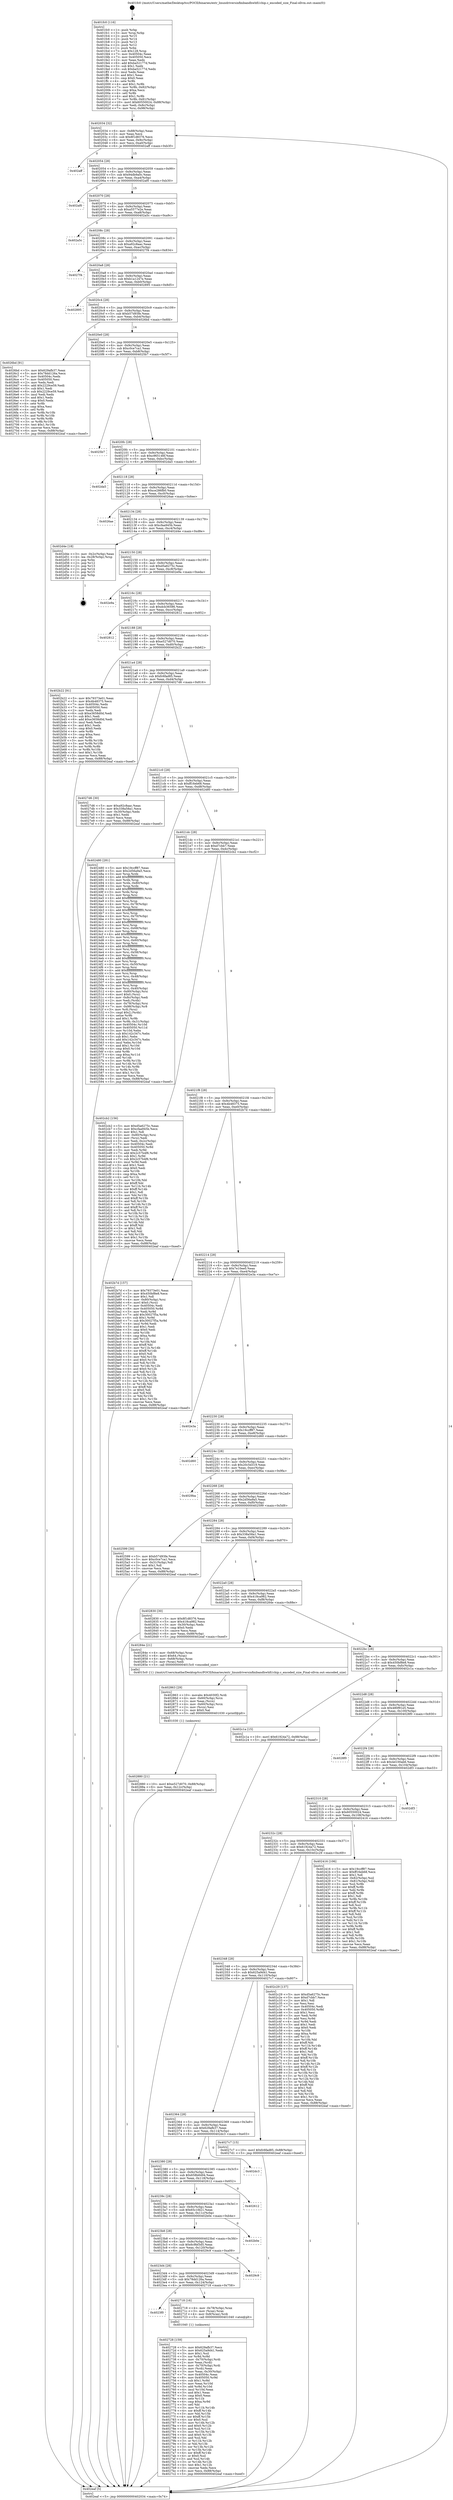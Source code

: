 digraph "0x401fc0" {
  label = "0x401fc0 (/mnt/c/Users/mathe/Desktop/tcc/POCII/binaries/extr_linuxdriversinfinibandhwhfi1chip.c_encoded_size_Final-ollvm.out::main(0))"
  labelloc = "t"
  node[shape=record]

  Entry [label="",width=0.3,height=0.3,shape=circle,fillcolor=black,style=filled]
  "0x402034" [label="{
     0x402034 [32]\l
     | [instrs]\l
     &nbsp;&nbsp;0x402034 \<+6\>: mov -0x88(%rbp),%eax\l
     &nbsp;&nbsp;0x40203a \<+2\>: mov %eax,%ecx\l
     &nbsp;&nbsp;0x40203c \<+6\>: sub $0x8f1d8376,%ecx\l
     &nbsp;&nbsp;0x402042 \<+6\>: mov %eax,-0x9c(%rbp)\l
     &nbsp;&nbsp;0x402048 \<+6\>: mov %ecx,-0xa0(%rbp)\l
     &nbsp;&nbsp;0x40204e \<+6\>: je 0000000000402aff \<main+0xb3f\>\l
  }"]
  "0x402aff" [label="{
     0x402aff\l
  }", style=dashed]
  "0x402054" [label="{
     0x402054 [28]\l
     | [instrs]\l
     &nbsp;&nbsp;0x402054 \<+5\>: jmp 0000000000402059 \<main+0x99\>\l
     &nbsp;&nbsp;0x402059 \<+6\>: mov -0x9c(%rbp),%eax\l
     &nbsp;&nbsp;0x40205f \<+5\>: sub $0x94db9a0c,%eax\l
     &nbsp;&nbsp;0x402064 \<+6\>: mov %eax,-0xa4(%rbp)\l
     &nbsp;&nbsp;0x40206a \<+6\>: je 0000000000402af0 \<main+0xb30\>\l
  }"]
  Exit [label="",width=0.3,height=0.3,shape=circle,fillcolor=black,style=filled,peripheries=2]
  "0x402af0" [label="{
     0x402af0\l
  }", style=dashed]
  "0x402070" [label="{
     0x402070 [28]\l
     | [instrs]\l
     &nbsp;&nbsp;0x402070 \<+5\>: jmp 0000000000402075 \<main+0xb5\>\l
     &nbsp;&nbsp;0x402075 \<+6\>: mov -0x9c(%rbp),%eax\l
     &nbsp;&nbsp;0x40207b \<+5\>: sub $0xa5577e2e,%eax\l
     &nbsp;&nbsp;0x402080 \<+6\>: mov %eax,-0xa8(%rbp)\l
     &nbsp;&nbsp;0x402086 \<+6\>: je 0000000000402a5c \<main+0xa9c\>\l
  }"]
  "0x402880" [label="{
     0x402880 [21]\l
     | [instrs]\l
     &nbsp;&nbsp;0x402880 \<+10\>: movl $0xe527d070,-0x88(%rbp)\l
     &nbsp;&nbsp;0x40288a \<+6\>: mov %eax,-0x12c(%rbp)\l
     &nbsp;&nbsp;0x402890 \<+5\>: jmp 0000000000402eaf \<main+0xeef\>\l
  }"]
  "0x402a5c" [label="{
     0x402a5c\l
  }", style=dashed]
  "0x40208c" [label="{
     0x40208c [28]\l
     | [instrs]\l
     &nbsp;&nbsp;0x40208c \<+5\>: jmp 0000000000402091 \<main+0xd1\>\l
     &nbsp;&nbsp;0x402091 \<+6\>: mov -0x9c(%rbp),%eax\l
     &nbsp;&nbsp;0x402097 \<+5\>: sub $0xa92c8aac,%eax\l
     &nbsp;&nbsp;0x40209c \<+6\>: mov %eax,-0xac(%rbp)\l
     &nbsp;&nbsp;0x4020a2 \<+6\>: je 00000000004027f4 \<main+0x834\>\l
  }"]
  "0x402863" [label="{
     0x402863 [29]\l
     | [instrs]\l
     &nbsp;&nbsp;0x402863 \<+10\>: movabs $0x4030f2,%rdi\l
     &nbsp;&nbsp;0x40286d \<+4\>: mov -0x60(%rbp),%rcx\l
     &nbsp;&nbsp;0x402871 \<+2\>: mov %eax,(%rcx)\l
     &nbsp;&nbsp;0x402873 \<+4\>: mov -0x60(%rbp),%rcx\l
     &nbsp;&nbsp;0x402877 \<+2\>: mov (%rcx),%esi\l
     &nbsp;&nbsp;0x402879 \<+2\>: mov $0x0,%al\l
     &nbsp;&nbsp;0x40287b \<+5\>: call 0000000000401030 \<printf@plt\>\l
     | [calls]\l
     &nbsp;&nbsp;0x401030 \{1\} (unknown)\l
  }"]
  "0x4027f4" [label="{
     0x4027f4\l
  }", style=dashed]
  "0x4020a8" [label="{
     0x4020a8 [28]\l
     | [instrs]\l
     &nbsp;&nbsp;0x4020a8 \<+5\>: jmp 00000000004020ad \<main+0xed\>\l
     &nbsp;&nbsp;0x4020ad \<+6\>: mov -0x9c(%rbp),%eax\l
     &nbsp;&nbsp;0x4020b3 \<+5\>: sub $0xb1a1247e,%eax\l
     &nbsp;&nbsp;0x4020b8 \<+6\>: mov %eax,-0xb0(%rbp)\l
     &nbsp;&nbsp;0x4020be \<+6\>: je 0000000000402895 \<main+0x8d5\>\l
  }"]
  "0x402728" [label="{
     0x402728 [159]\l
     | [instrs]\l
     &nbsp;&nbsp;0x402728 \<+5\>: mov $0x629afb37,%ecx\l
     &nbsp;&nbsp;0x40272d \<+5\>: mov $0x625a9d41,%edx\l
     &nbsp;&nbsp;0x402732 \<+3\>: mov $0x1,%sil\l
     &nbsp;&nbsp;0x402735 \<+3\>: xor %r8d,%r8d\l
     &nbsp;&nbsp;0x402738 \<+4\>: mov -0x70(%rbp),%rdi\l
     &nbsp;&nbsp;0x40273c \<+2\>: mov %eax,(%rdi)\l
     &nbsp;&nbsp;0x40273e \<+4\>: mov -0x70(%rbp),%rdi\l
     &nbsp;&nbsp;0x402742 \<+2\>: mov (%rdi),%eax\l
     &nbsp;&nbsp;0x402744 \<+3\>: mov %eax,-0x30(%rbp)\l
     &nbsp;&nbsp;0x402747 \<+7\>: mov 0x40504c,%eax\l
     &nbsp;&nbsp;0x40274e \<+8\>: mov 0x405050,%r9d\l
     &nbsp;&nbsp;0x402756 \<+4\>: sub $0x1,%r8d\l
     &nbsp;&nbsp;0x40275a \<+3\>: mov %eax,%r10d\l
     &nbsp;&nbsp;0x40275d \<+3\>: add %r8d,%r10d\l
     &nbsp;&nbsp;0x402760 \<+4\>: imul %r10d,%eax\l
     &nbsp;&nbsp;0x402764 \<+3\>: and $0x1,%eax\l
     &nbsp;&nbsp;0x402767 \<+3\>: cmp $0x0,%eax\l
     &nbsp;&nbsp;0x40276a \<+4\>: sete %r11b\l
     &nbsp;&nbsp;0x40276e \<+4\>: cmp $0xa,%r9d\l
     &nbsp;&nbsp;0x402772 \<+3\>: setl %bl\l
     &nbsp;&nbsp;0x402775 \<+3\>: mov %r11b,%r14b\l
     &nbsp;&nbsp;0x402778 \<+4\>: xor $0xff,%r14b\l
     &nbsp;&nbsp;0x40277c \<+3\>: mov %bl,%r15b\l
     &nbsp;&nbsp;0x40277f \<+4\>: xor $0xff,%r15b\l
     &nbsp;&nbsp;0x402783 \<+4\>: xor $0x0,%sil\l
     &nbsp;&nbsp;0x402787 \<+3\>: mov %r14b,%r12b\l
     &nbsp;&nbsp;0x40278a \<+4\>: and $0x0,%r12b\l
     &nbsp;&nbsp;0x40278e \<+3\>: and %sil,%r11b\l
     &nbsp;&nbsp;0x402791 \<+3\>: mov %r15b,%r13b\l
     &nbsp;&nbsp;0x402794 \<+4\>: and $0x0,%r13b\l
     &nbsp;&nbsp;0x402798 \<+3\>: and %sil,%bl\l
     &nbsp;&nbsp;0x40279b \<+3\>: or %r11b,%r12b\l
     &nbsp;&nbsp;0x40279e \<+3\>: or %bl,%r13b\l
     &nbsp;&nbsp;0x4027a1 \<+3\>: xor %r13b,%r12b\l
     &nbsp;&nbsp;0x4027a4 \<+3\>: or %r15b,%r14b\l
     &nbsp;&nbsp;0x4027a7 \<+4\>: xor $0xff,%r14b\l
     &nbsp;&nbsp;0x4027ab \<+4\>: or $0x0,%sil\l
     &nbsp;&nbsp;0x4027af \<+3\>: and %sil,%r14b\l
     &nbsp;&nbsp;0x4027b2 \<+3\>: or %r14b,%r12b\l
     &nbsp;&nbsp;0x4027b5 \<+4\>: test $0x1,%r12b\l
     &nbsp;&nbsp;0x4027b9 \<+3\>: cmovne %edx,%ecx\l
     &nbsp;&nbsp;0x4027bc \<+6\>: mov %ecx,-0x88(%rbp)\l
     &nbsp;&nbsp;0x4027c2 \<+5\>: jmp 0000000000402eaf \<main+0xeef\>\l
  }"]
  "0x402895" [label="{
     0x402895\l
  }", style=dashed]
  "0x4020c4" [label="{
     0x4020c4 [28]\l
     | [instrs]\l
     &nbsp;&nbsp;0x4020c4 \<+5\>: jmp 00000000004020c9 \<main+0x109\>\l
     &nbsp;&nbsp;0x4020c9 \<+6\>: mov -0x9c(%rbp),%eax\l
     &nbsp;&nbsp;0x4020cf \<+5\>: sub $0xb57d93fe,%eax\l
     &nbsp;&nbsp;0x4020d4 \<+6\>: mov %eax,-0xb4(%rbp)\l
     &nbsp;&nbsp;0x4020da \<+6\>: je 00000000004026bd \<main+0x6fd\>\l
  }"]
  "0x4023f0" [label="{
     0x4023f0\l
  }", style=dashed]
  "0x4026bd" [label="{
     0x4026bd [91]\l
     | [instrs]\l
     &nbsp;&nbsp;0x4026bd \<+5\>: mov $0x629afb37,%eax\l
     &nbsp;&nbsp;0x4026c2 \<+5\>: mov $0x78dd126a,%ecx\l
     &nbsp;&nbsp;0x4026c7 \<+7\>: mov 0x40504c,%edx\l
     &nbsp;&nbsp;0x4026ce \<+7\>: mov 0x405050,%esi\l
     &nbsp;&nbsp;0x4026d5 \<+2\>: mov %edx,%edi\l
     &nbsp;&nbsp;0x4026d7 \<+6\>: add $0x2229ce59,%edi\l
     &nbsp;&nbsp;0x4026dd \<+3\>: sub $0x1,%edi\l
     &nbsp;&nbsp;0x4026e0 \<+6\>: sub $0x2229ce59,%edi\l
     &nbsp;&nbsp;0x4026e6 \<+3\>: imul %edi,%edx\l
     &nbsp;&nbsp;0x4026e9 \<+3\>: and $0x1,%edx\l
     &nbsp;&nbsp;0x4026ec \<+3\>: cmp $0x0,%edx\l
     &nbsp;&nbsp;0x4026ef \<+4\>: sete %r8b\l
     &nbsp;&nbsp;0x4026f3 \<+3\>: cmp $0xa,%esi\l
     &nbsp;&nbsp;0x4026f6 \<+4\>: setl %r9b\l
     &nbsp;&nbsp;0x4026fa \<+3\>: mov %r8b,%r10b\l
     &nbsp;&nbsp;0x4026fd \<+3\>: and %r9b,%r10b\l
     &nbsp;&nbsp;0x402700 \<+3\>: xor %r9b,%r8b\l
     &nbsp;&nbsp;0x402703 \<+3\>: or %r8b,%r10b\l
     &nbsp;&nbsp;0x402706 \<+4\>: test $0x1,%r10b\l
     &nbsp;&nbsp;0x40270a \<+3\>: cmovne %ecx,%eax\l
     &nbsp;&nbsp;0x40270d \<+6\>: mov %eax,-0x88(%rbp)\l
     &nbsp;&nbsp;0x402713 \<+5\>: jmp 0000000000402eaf \<main+0xeef\>\l
  }"]
  "0x4020e0" [label="{
     0x4020e0 [28]\l
     | [instrs]\l
     &nbsp;&nbsp;0x4020e0 \<+5\>: jmp 00000000004020e5 \<main+0x125\>\l
     &nbsp;&nbsp;0x4020e5 \<+6\>: mov -0x9c(%rbp),%eax\l
     &nbsp;&nbsp;0x4020eb \<+5\>: sub $0xc0ce7ca1,%eax\l
     &nbsp;&nbsp;0x4020f0 \<+6\>: mov %eax,-0xb8(%rbp)\l
     &nbsp;&nbsp;0x4020f6 \<+6\>: je 00000000004025b7 \<main+0x5f7\>\l
  }"]
  "0x402718" [label="{
     0x402718 [16]\l
     | [instrs]\l
     &nbsp;&nbsp;0x402718 \<+4\>: mov -0x78(%rbp),%rax\l
     &nbsp;&nbsp;0x40271c \<+3\>: mov (%rax),%rax\l
     &nbsp;&nbsp;0x40271f \<+4\>: mov 0x8(%rax),%rdi\l
     &nbsp;&nbsp;0x402723 \<+5\>: call 0000000000401040 \<atoi@plt\>\l
     | [calls]\l
     &nbsp;&nbsp;0x401040 \{1\} (unknown)\l
  }"]
  "0x4025b7" [label="{
     0x4025b7\l
  }", style=dashed]
  "0x4020fc" [label="{
     0x4020fc [28]\l
     | [instrs]\l
     &nbsp;&nbsp;0x4020fc \<+5\>: jmp 0000000000402101 \<main+0x141\>\l
     &nbsp;&nbsp;0x402101 \<+6\>: mov -0x9c(%rbp),%eax\l
     &nbsp;&nbsp;0x402107 \<+5\>: sub $0xc965146f,%eax\l
     &nbsp;&nbsp;0x40210c \<+6\>: mov %eax,-0xbc(%rbp)\l
     &nbsp;&nbsp;0x402112 \<+6\>: je 0000000000402da5 \<main+0xde5\>\l
  }"]
  "0x4023d4" [label="{
     0x4023d4 [28]\l
     | [instrs]\l
     &nbsp;&nbsp;0x4023d4 \<+5\>: jmp 00000000004023d9 \<main+0x419\>\l
     &nbsp;&nbsp;0x4023d9 \<+6\>: mov -0x9c(%rbp),%eax\l
     &nbsp;&nbsp;0x4023df \<+5\>: sub $0x78dd126a,%eax\l
     &nbsp;&nbsp;0x4023e4 \<+6\>: mov %eax,-0x124(%rbp)\l
     &nbsp;&nbsp;0x4023ea \<+6\>: je 0000000000402718 \<main+0x758\>\l
  }"]
  "0x402da5" [label="{
     0x402da5\l
  }", style=dashed]
  "0x402118" [label="{
     0x402118 [28]\l
     | [instrs]\l
     &nbsp;&nbsp;0x402118 \<+5\>: jmp 000000000040211d \<main+0x15d\>\l
     &nbsp;&nbsp;0x40211d \<+6\>: mov -0x9c(%rbp),%eax\l
     &nbsp;&nbsp;0x402123 \<+5\>: sub $0xce286fb0,%eax\l
     &nbsp;&nbsp;0x402128 \<+6\>: mov %eax,-0xc0(%rbp)\l
     &nbsp;&nbsp;0x40212e \<+6\>: je 00000000004026ae \<main+0x6ee\>\l
  }"]
  "0x4029c9" [label="{
     0x4029c9\l
  }", style=dashed]
  "0x4026ae" [label="{
     0x4026ae\l
  }", style=dashed]
  "0x402134" [label="{
     0x402134 [28]\l
     | [instrs]\l
     &nbsp;&nbsp;0x402134 \<+5\>: jmp 0000000000402139 \<main+0x179\>\l
     &nbsp;&nbsp;0x402139 \<+6\>: mov -0x9c(%rbp),%eax\l
     &nbsp;&nbsp;0x40213f \<+5\>: sub $0xcfaa945b,%eax\l
     &nbsp;&nbsp;0x402144 \<+6\>: mov %eax,-0xc4(%rbp)\l
     &nbsp;&nbsp;0x40214a \<+6\>: je 0000000000402d4e \<main+0xd8e\>\l
  }"]
  "0x4023b8" [label="{
     0x4023b8 [28]\l
     | [instrs]\l
     &nbsp;&nbsp;0x4023b8 \<+5\>: jmp 00000000004023bd \<main+0x3fd\>\l
     &nbsp;&nbsp;0x4023bd \<+6\>: mov -0x9c(%rbp),%eax\l
     &nbsp;&nbsp;0x4023c3 \<+5\>: sub $0x6c9bf3d5,%eax\l
     &nbsp;&nbsp;0x4023c8 \<+6\>: mov %eax,-0x120(%rbp)\l
     &nbsp;&nbsp;0x4023ce \<+6\>: je 00000000004029c9 \<main+0xa09\>\l
  }"]
  "0x402d4e" [label="{
     0x402d4e [18]\l
     | [instrs]\l
     &nbsp;&nbsp;0x402d4e \<+3\>: mov -0x2c(%rbp),%eax\l
     &nbsp;&nbsp;0x402d51 \<+4\>: lea -0x28(%rbp),%rsp\l
     &nbsp;&nbsp;0x402d55 \<+1\>: pop %rbx\l
     &nbsp;&nbsp;0x402d56 \<+2\>: pop %r12\l
     &nbsp;&nbsp;0x402d58 \<+2\>: pop %r13\l
     &nbsp;&nbsp;0x402d5a \<+2\>: pop %r14\l
     &nbsp;&nbsp;0x402d5c \<+2\>: pop %r15\l
     &nbsp;&nbsp;0x402d5e \<+1\>: pop %rbp\l
     &nbsp;&nbsp;0x402d5f \<+1\>: ret\l
  }"]
  "0x402150" [label="{
     0x402150 [28]\l
     | [instrs]\l
     &nbsp;&nbsp;0x402150 \<+5\>: jmp 0000000000402155 \<main+0x195\>\l
     &nbsp;&nbsp;0x402155 \<+6\>: mov -0x9c(%rbp),%eax\l
     &nbsp;&nbsp;0x40215b \<+5\>: sub $0xd5a6275c,%eax\l
     &nbsp;&nbsp;0x402160 \<+6\>: mov %eax,-0xc8(%rbp)\l
     &nbsp;&nbsp;0x402166 \<+6\>: je 0000000000402e9a \<main+0xeda\>\l
  }"]
  "0x402b0e" [label="{
     0x402b0e\l
  }", style=dashed]
  "0x402e9a" [label="{
     0x402e9a\l
  }", style=dashed]
  "0x40216c" [label="{
     0x40216c [28]\l
     | [instrs]\l
     &nbsp;&nbsp;0x40216c \<+5\>: jmp 0000000000402171 \<main+0x1b1\>\l
     &nbsp;&nbsp;0x402171 \<+6\>: mov -0x9c(%rbp),%eax\l
     &nbsp;&nbsp;0x402177 \<+5\>: sub $0xdcb36586,%eax\l
     &nbsp;&nbsp;0x40217c \<+6\>: mov %eax,-0xcc(%rbp)\l
     &nbsp;&nbsp;0x402182 \<+6\>: je 0000000000402812 \<main+0x852\>\l
  }"]
  "0x40239c" [label="{
     0x40239c [28]\l
     | [instrs]\l
     &nbsp;&nbsp;0x40239c \<+5\>: jmp 00000000004023a1 \<main+0x3e1\>\l
     &nbsp;&nbsp;0x4023a1 \<+6\>: mov -0x9c(%rbp),%eax\l
     &nbsp;&nbsp;0x4023a7 \<+5\>: sub $0x65c1fd21,%eax\l
     &nbsp;&nbsp;0x4023ac \<+6\>: mov %eax,-0x11c(%rbp)\l
     &nbsp;&nbsp;0x4023b2 \<+6\>: je 0000000000402b0e \<main+0xb4e\>\l
  }"]
  "0x402812" [label="{
     0x402812\l
  }", style=dashed]
  "0x402188" [label="{
     0x402188 [28]\l
     | [instrs]\l
     &nbsp;&nbsp;0x402188 \<+5\>: jmp 000000000040218d \<main+0x1cd\>\l
     &nbsp;&nbsp;0x40218d \<+6\>: mov -0x9c(%rbp),%eax\l
     &nbsp;&nbsp;0x402193 \<+5\>: sub $0xe527d070,%eax\l
     &nbsp;&nbsp;0x402198 \<+6\>: mov %eax,-0xd0(%rbp)\l
     &nbsp;&nbsp;0x40219e \<+6\>: je 0000000000402b22 \<main+0xb62\>\l
  }"]
  "0x402612" [label="{
     0x402612\l
  }", style=dashed]
  "0x402b22" [label="{
     0x402b22 [91]\l
     | [instrs]\l
     &nbsp;&nbsp;0x402b22 \<+5\>: mov $0x79373e01,%eax\l
     &nbsp;&nbsp;0x402b27 \<+5\>: mov $0x4b48375,%ecx\l
     &nbsp;&nbsp;0x402b2c \<+7\>: mov 0x40504c,%edx\l
     &nbsp;&nbsp;0x402b33 \<+7\>: mov 0x405050,%esi\l
     &nbsp;&nbsp;0x402b3a \<+2\>: mov %edx,%edi\l
     &nbsp;&nbsp;0x402b3c \<+6\>: sub $0xe3658d0d,%edi\l
     &nbsp;&nbsp;0x402b42 \<+3\>: sub $0x1,%edi\l
     &nbsp;&nbsp;0x402b45 \<+6\>: add $0xe3658d0d,%edi\l
     &nbsp;&nbsp;0x402b4b \<+3\>: imul %edi,%edx\l
     &nbsp;&nbsp;0x402b4e \<+3\>: and $0x1,%edx\l
     &nbsp;&nbsp;0x402b51 \<+3\>: cmp $0x0,%edx\l
     &nbsp;&nbsp;0x402b54 \<+4\>: sete %r8b\l
     &nbsp;&nbsp;0x402b58 \<+3\>: cmp $0xa,%esi\l
     &nbsp;&nbsp;0x402b5b \<+4\>: setl %r9b\l
     &nbsp;&nbsp;0x402b5f \<+3\>: mov %r8b,%r10b\l
     &nbsp;&nbsp;0x402b62 \<+3\>: and %r9b,%r10b\l
     &nbsp;&nbsp;0x402b65 \<+3\>: xor %r9b,%r8b\l
     &nbsp;&nbsp;0x402b68 \<+3\>: or %r8b,%r10b\l
     &nbsp;&nbsp;0x402b6b \<+4\>: test $0x1,%r10b\l
     &nbsp;&nbsp;0x402b6f \<+3\>: cmovne %ecx,%eax\l
     &nbsp;&nbsp;0x402b72 \<+6\>: mov %eax,-0x88(%rbp)\l
     &nbsp;&nbsp;0x402b78 \<+5\>: jmp 0000000000402eaf \<main+0xeef\>\l
  }"]
  "0x4021a4" [label="{
     0x4021a4 [28]\l
     | [instrs]\l
     &nbsp;&nbsp;0x4021a4 \<+5\>: jmp 00000000004021a9 \<main+0x1e9\>\l
     &nbsp;&nbsp;0x4021a9 \<+6\>: mov -0x9c(%rbp),%eax\l
     &nbsp;&nbsp;0x4021af \<+5\>: sub $0xfc6fad85,%eax\l
     &nbsp;&nbsp;0x4021b4 \<+6\>: mov %eax,-0xd4(%rbp)\l
     &nbsp;&nbsp;0x4021ba \<+6\>: je 00000000004027d6 \<main+0x816\>\l
  }"]
  "0x402380" [label="{
     0x402380 [28]\l
     | [instrs]\l
     &nbsp;&nbsp;0x402380 \<+5\>: jmp 0000000000402385 \<main+0x3c5\>\l
     &nbsp;&nbsp;0x402385 \<+6\>: mov -0x9c(%rbp),%eax\l
     &nbsp;&nbsp;0x40238b \<+5\>: sub $0x658b8494,%eax\l
     &nbsp;&nbsp;0x402390 \<+6\>: mov %eax,-0x118(%rbp)\l
     &nbsp;&nbsp;0x402396 \<+6\>: je 0000000000402612 \<main+0x652\>\l
  }"]
  "0x4027d6" [label="{
     0x4027d6 [30]\l
     | [instrs]\l
     &nbsp;&nbsp;0x4027d6 \<+5\>: mov $0xa92c8aac,%eax\l
     &nbsp;&nbsp;0x4027db \<+5\>: mov $0x338a58a1,%ecx\l
     &nbsp;&nbsp;0x4027e0 \<+3\>: mov -0x30(%rbp),%edx\l
     &nbsp;&nbsp;0x4027e3 \<+3\>: cmp $0x1,%edx\l
     &nbsp;&nbsp;0x4027e6 \<+3\>: cmovl %ecx,%eax\l
     &nbsp;&nbsp;0x4027e9 \<+6\>: mov %eax,-0x88(%rbp)\l
     &nbsp;&nbsp;0x4027ef \<+5\>: jmp 0000000000402eaf \<main+0xeef\>\l
  }"]
  "0x4021c0" [label="{
     0x4021c0 [28]\l
     | [instrs]\l
     &nbsp;&nbsp;0x4021c0 \<+5\>: jmp 00000000004021c5 \<main+0x205\>\l
     &nbsp;&nbsp;0x4021c5 \<+6\>: mov -0x9c(%rbp),%eax\l
     &nbsp;&nbsp;0x4021cb \<+5\>: sub $0xff16eb68,%eax\l
     &nbsp;&nbsp;0x4021d0 \<+6\>: mov %eax,-0xd8(%rbp)\l
     &nbsp;&nbsp;0x4021d6 \<+6\>: je 0000000000402480 \<main+0x4c0\>\l
  }"]
  "0x402dc3" [label="{
     0x402dc3\l
  }", style=dashed]
  "0x402480" [label="{
     0x402480 [281]\l
     | [instrs]\l
     &nbsp;&nbsp;0x402480 \<+5\>: mov $0x19ccff87,%eax\l
     &nbsp;&nbsp;0x402485 \<+5\>: mov $0x2d56a9a5,%ecx\l
     &nbsp;&nbsp;0x40248a \<+3\>: mov %rsp,%rdx\l
     &nbsp;&nbsp;0x40248d \<+4\>: add $0xfffffffffffffff0,%rdx\l
     &nbsp;&nbsp;0x402491 \<+3\>: mov %rdx,%rsp\l
     &nbsp;&nbsp;0x402494 \<+4\>: mov %rdx,-0x80(%rbp)\l
     &nbsp;&nbsp;0x402498 \<+3\>: mov %rsp,%rdx\l
     &nbsp;&nbsp;0x40249b \<+4\>: add $0xfffffffffffffff0,%rdx\l
     &nbsp;&nbsp;0x40249f \<+3\>: mov %rdx,%rsp\l
     &nbsp;&nbsp;0x4024a2 \<+3\>: mov %rsp,%rsi\l
     &nbsp;&nbsp;0x4024a5 \<+4\>: add $0xfffffffffffffff0,%rsi\l
     &nbsp;&nbsp;0x4024a9 \<+3\>: mov %rsi,%rsp\l
     &nbsp;&nbsp;0x4024ac \<+4\>: mov %rsi,-0x78(%rbp)\l
     &nbsp;&nbsp;0x4024b0 \<+3\>: mov %rsp,%rsi\l
     &nbsp;&nbsp;0x4024b3 \<+4\>: add $0xfffffffffffffff0,%rsi\l
     &nbsp;&nbsp;0x4024b7 \<+3\>: mov %rsi,%rsp\l
     &nbsp;&nbsp;0x4024ba \<+4\>: mov %rsi,-0x70(%rbp)\l
     &nbsp;&nbsp;0x4024be \<+3\>: mov %rsp,%rsi\l
     &nbsp;&nbsp;0x4024c1 \<+4\>: add $0xfffffffffffffff0,%rsi\l
     &nbsp;&nbsp;0x4024c5 \<+3\>: mov %rsi,%rsp\l
     &nbsp;&nbsp;0x4024c8 \<+4\>: mov %rsi,-0x68(%rbp)\l
     &nbsp;&nbsp;0x4024cc \<+3\>: mov %rsp,%rsi\l
     &nbsp;&nbsp;0x4024cf \<+4\>: add $0xfffffffffffffff0,%rsi\l
     &nbsp;&nbsp;0x4024d3 \<+3\>: mov %rsi,%rsp\l
     &nbsp;&nbsp;0x4024d6 \<+4\>: mov %rsi,-0x60(%rbp)\l
     &nbsp;&nbsp;0x4024da \<+3\>: mov %rsp,%rsi\l
     &nbsp;&nbsp;0x4024dd \<+4\>: add $0xfffffffffffffff0,%rsi\l
     &nbsp;&nbsp;0x4024e1 \<+3\>: mov %rsi,%rsp\l
     &nbsp;&nbsp;0x4024e4 \<+4\>: mov %rsi,-0x58(%rbp)\l
     &nbsp;&nbsp;0x4024e8 \<+3\>: mov %rsp,%rsi\l
     &nbsp;&nbsp;0x4024eb \<+4\>: add $0xfffffffffffffff0,%rsi\l
     &nbsp;&nbsp;0x4024ef \<+3\>: mov %rsi,%rsp\l
     &nbsp;&nbsp;0x4024f2 \<+4\>: mov %rsi,-0x50(%rbp)\l
     &nbsp;&nbsp;0x4024f6 \<+3\>: mov %rsp,%rsi\l
     &nbsp;&nbsp;0x4024f9 \<+4\>: add $0xfffffffffffffff0,%rsi\l
     &nbsp;&nbsp;0x4024fd \<+3\>: mov %rsi,%rsp\l
     &nbsp;&nbsp;0x402500 \<+4\>: mov %rsi,-0x48(%rbp)\l
     &nbsp;&nbsp;0x402504 \<+3\>: mov %rsp,%rsi\l
     &nbsp;&nbsp;0x402507 \<+4\>: add $0xfffffffffffffff0,%rsi\l
     &nbsp;&nbsp;0x40250b \<+3\>: mov %rsi,%rsp\l
     &nbsp;&nbsp;0x40250e \<+4\>: mov %rsi,-0x40(%rbp)\l
     &nbsp;&nbsp;0x402512 \<+4\>: mov -0x80(%rbp),%rsi\l
     &nbsp;&nbsp;0x402516 \<+6\>: movl $0x0,(%rsi)\l
     &nbsp;&nbsp;0x40251c \<+6\>: mov -0x8c(%rbp),%edi\l
     &nbsp;&nbsp;0x402522 \<+2\>: mov %edi,(%rdx)\l
     &nbsp;&nbsp;0x402524 \<+4\>: mov -0x78(%rbp),%rsi\l
     &nbsp;&nbsp;0x402528 \<+7\>: mov -0x98(%rbp),%r8\l
     &nbsp;&nbsp;0x40252f \<+3\>: mov %r8,(%rsi)\l
     &nbsp;&nbsp;0x402532 \<+3\>: cmpl $0x2,(%rdx)\l
     &nbsp;&nbsp;0x402535 \<+4\>: setne %r9b\l
     &nbsp;&nbsp;0x402539 \<+4\>: and $0x1,%r9b\l
     &nbsp;&nbsp;0x40253d \<+4\>: mov %r9b,-0x31(%rbp)\l
     &nbsp;&nbsp;0x402541 \<+8\>: mov 0x40504c,%r10d\l
     &nbsp;&nbsp;0x402549 \<+8\>: mov 0x405050,%r11d\l
     &nbsp;&nbsp;0x402551 \<+3\>: mov %r10d,%ebx\l
     &nbsp;&nbsp;0x402554 \<+6\>: sub $0x142c347c,%ebx\l
     &nbsp;&nbsp;0x40255a \<+3\>: sub $0x1,%ebx\l
     &nbsp;&nbsp;0x40255d \<+6\>: add $0x142c347c,%ebx\l
     &nbsp;&nbsp;0x402563 \<+4\>: imul %ebx,%r10d\l
     &nbsp;&nbsp;0x402567 \<+4\>: and $0x1,%r10d\l
     &nbsp;&nbsp;0x40256b \<+4\>: cmp $0x0,%r10d\l
     &nbsp;&nbsp;0x40256f \<+4\>: sete %r9b\l
     &nbsp;&nbsp;0x402573 \<+4\>: cmp $0xa,%r11d\l
     &nbsp;&nbsp;0x402577 \<+4\>: setl %r14b\l
     &nbsp;&nbsp;0x40257b \<+3\>: mov %r9b,%r15b\l
     &nbsp;&nbsp;0x40257e \<+3\>: and %r14b,%r15b\l
     &nbsp;&nbsp;0x402581 \<+3\>: xor %r14b,%r9b\l
     &nbsp;&nbsp;0x402584 \<+3\>: or %r9b,%r15b\l
     &nbsp;&nbsp;0x402587 \<+4\>: test $0x1,%r15b\l
     &nbsp;&nbsp;0x40258b \<+3\>: cmovne %ecx,%eax\l
     &nbsp;&nbsp;0x40258e \<+6\>: mov %eax,-0x88(%rbp)\l
     &nbsp;&nbsp;0x402594 \<+5\>: jmp 0000000000402eaf \<main+0xeef\>\l
  }"]
  "0x4021dc" [label="{
     0x4021dc [28]\l
     | [instrs]\l
     &nbsp;&nbsp;0x4021dc \<+5\>: jmp 00000000004021e1 \<main+0x221\>\l
     &nbsp;&nbsp;0x4021e1 \<+6\>: mov -0x9c(%rbp),%eax\l
     &nbsp;&nbsp;0x4021e7 \<+5\>: sub $0xd7cbb7,%eax\l
     &nbsp;&nbsp;0x4021ec \<+6\>: mov %eax,-0xdc(%rbp)\l
     &nbsp;&nbsp;0x4021f2 \<+6\>: je 0000000000402cb2 \<main+0xcf2\>\l
  }"]
  "0x402364" [label="{
     0x402364 [28]\l
     | [instrs]\l
     &nbsp;&nbsp;0x402364 \<+5\>: jmp 0000000000402369 \<main+0x3a9\>\l
     &nbsp;&nbsp;0x402369 \<+6\>: mov -0x9c(%rbp),%eax\l
     &nbsp;&nbsp;0x40236f \<+5\>: sub $0x629afb37,%eax\l
     &nbsp;&nbsp;0x402374 \<+6\>: mov %eax,-0x114(%rbp)\l
     &nbsp;&nbsp;0x40237a \<+6\>: je 0000000000402dc3 \<main+0xe03\>\l
  }"]
  "0x402cb2" [label="{
     0x402cb2 [156]\l
     | [instrs]\l
     &nbsp;&nbsp;0x402cb2 \<+5\>: mov $0xd5a6275c,%eax\l
     &nbsp;&nbsp;0x402cb7 \<+5\>: mov $0xcfaa945b,%ecx\l
     &nbsp;&nbsp;0x402cbc \<+2\>: mov $0x1,%dl\l
     &nbsp;&nbsp;0x402cbe \<+4\>: mov -0x80(%rbp),%rsi\l
     &nbsp;&nbsp;0x402cc2 \<+2\>: mov (%rsi),%edi\l
     &nbsp;&nbsp;0x402cc4 \<+3\>: mov %edi,-0x2c(%rbp)\l
     &nbsp;&nbsp;0x402cc7 \<+7\>: mov 0x40504c,%edi\l
     &nbsp;&nbsp;0x402cce \<+8\>: mov 0x405050,%r8d\l
     &nbsp;&nbsp;0x402cd6 \<+3\>: mov %edi,%r9d\l
     &nbsp;&nbsp;0x402cd9 \<+7\>: add $0x2c57b4f6,%r9d\l
     &nbsp;&nbsp;0x402ce0 \<+4\>: sub $0x1,%r9d\l
     &nbsp;&nbsp;0x402ce4 \<+7\>: sub $0x2c57b4f6,%r9d\l
     &nbsp;&nbsp;0x402ceb \<+4\>: imul %r9d,%edi\l
     &nbsp;&nbsp;0x402cef \<+3\>: and $0x1,%edi\l
     &nbsp;&nbsp;0x402cf2 \<+3\>: cmp $0x0,%edi\l
     &nbsp;&nbsp;0x402cf5 \<+4\>: sete %r10b\l
     &nbsp;&nbsp;0x402cf9 \<+4\>: cmp $0xa,%r8d\l
     &nbsp;&nbsp;0x402cfd \<+4\>: setl %r11b\l
     &nbsp;&nbsp;0x402d01 \<+3\>: mov %r10b,%bl\l
     &nbsp;&nbsp;0x402d04 \<+3\>: xor $0xff,%bl\l
     &nbsp;&nbsp;0x402d07 \<+3\>: mov %r11b,%r14b\l
     &nbsp;&nbsp;0x402d0a \<+4\>: xor $0xff,%r14b\l
     &nbsp;&nbsp;0x402d0e \<+3\>: xor $0x1,%dl\l
     &nbsp;&nbsp;0x402d11 \<+3\>: mov %bl,%r15b\l
     &nbsp;&nbsp;0x402d14 \<+4\>: and $0xff,%r15b\l
     &nbsp;&nbsp;0x402d18 \<+3\>: and %dl,%r10b\l
     &nbsp;&nbsp;0x402d1b \<+3\>: mov %r14b,%r12b\l
     &nbsp;&nbsp;0x402d1e \<+4\>: and $0xff,%r12b\l
     &nbsp;&nbsp;0x402d22 \<+3\>: and %dl,%r11b\l
     &nbsp;&nbsp;0x402d25 \<+3\>: or %r10b,%r15b\l
     &nbsp;&nbsp;0x402d28 \<+3\>: or %r11b,%r12b\l
     &nbsp;&nbsp;0x402d2b \<+3\>: xor %r12b,%r15b\l
     &nbsp;&nbsp;0x402d2e \<+3\>: or %r14b,%bl\l
     &nbsp;&nbsp;0x402d31 \<+3\>: xor $0xff,%bl\l
     &nbsp;&nbsp;0x402d34 \<+3\>: or $0x1,%dl\l
     &nbsp;&nbsp;0x402d37 \<+2\>: and %dl,%bl\l
     &nbsp;&nbsp;0x402d39 \<+3\>: or %bl,%r15b\l
     &nbsp;&nbsp;0x402d3c \<+4\>: test $0x1,%r15b\l
     &nbsp;&nbsp;0x402d40 \<+3\>: cmovne %ecx,%eax\l
     &nbsp;&nbsp;0x402d43 \<+6\>: mov %eax,-0x88(%rbp)\l
     &nbsp;&nbsp;0x402d49 \<+5\>: jmp 0000000000402eaf \<main+0xeef\>\l
  }"]
  "0x4021f8" [label="{
     0x4021f8 [28]\l
     | [instrs]\l
     &nbsp;&nbsp;0x4021f8 \<+5\>: jmp 00000000004021fd \<main+0x23d\>\l
     &nbsp;&nbsp;0x4021fd \<+6\>: mov -0x9c(%rbp),%eax\l
     &nbsp;&nbsp;0x402203 \<+5\>: sub $0x4b48375,%eax\l
     &nbsp;&nbsp;0x402208 \<+6\>: mov %eax,-0xe0(%rbp)\l
     &nbsp;&nbsp;0x40220e \<+6\>: je 0000000000402b7d \<main+0xbbd\>\l
  }"]
  "0x4027c7" [label="{
     0x4027c7 [15]\l
     | [instrs]\l
     &nbsp;&nbsp;0x4027c7 \<+10\>: movl $0xfc6fad85,-0x88(%rbp)\l
     &nbsp;&nbsp;0x4027d1 \<+5\>: jmp 0000000000402eaf \<main+0xeef\>\l
  }"]
  "0x402b7d" [label="{
     0x402b7d [157]\l
     | [instrs]\l
     &nbsp;&nbsp;0x402b7d \<+5\>: mov $0x79373e01,%eax\l
     &nbsp;&nbsp;0x402b82 \<+5\>: mov $0x450bf8e8,%ecx\l
     &nbsp;&nbsp;0x402b87 \<+2\>: mov $0x1,%dl\l
     &nbsp;&nbsp;0x402b89 \<+4\>: mov -0x80(%rbp),%rsi\l
     &nbsp;&nbsp;0x402b8d \<+6\>: movl $0x0,(%rsi)\l
     &nbsp;&nbsp;0x402b93 \<+7\>: mov 0x40504c,%edi\l
     &nbsp;&nbsp;0x402b9a \<+8\>: mov 0x405050,%r8d\l
     &nbsp;&nbsp;0x402ba2 \<+3\>: mov %edi,%r9d\l
     &nbsp;&nbsp;0x402ba5 \<+7\>: add $0x30027f5a,%r9d\l
     &nbsp;&nbsp;0x402bac \<+4\>: sub $0x1,%r9d\l
     &nbsp;&nbsp;0x402bb0 \<+7\>: sub $0x30027f5a,%r9d\l
     &nbsp;&nbsp;0x402bb7 \<+4\>: imul %r9d,%edi\l
     &nbsp;&nbsp;0x402bbb \<+3\>: and $0x1,%edi\l
     &nbsp;&nbsp;0x402bbe \<+3\>: cmp $0x0,%edi\l
     &nbsp;&nbsp;0x402bc1 \<+4\>: sete %r10b\l
     &nbsp;&nbsp;0x402bc5 \<+4\>: cmp $0xa,%r8d\l
     &nbsp;&nbsp;0x402bc9 \<+4\>: setl %r11b\l
     &nbsp;&nbsp;0x402bcd \<+3\>: mov %r10b,%bl\l
     &nbsp;&nbsp;0x402bd0 \<+3\>: xor $0xff,%bl\l
     &nbsp;&nbsp;0x402bd3 \<+3\>: mov %r11b,%r14b\l
     &nbsp;&nbsp;0x402bd6 \<+4\>: xor $0xff,%r14b\l
     &nbsp;&nbsp;0x402bda \<+3\>: xor $0x0,%dl\l
     &nbsp;&nbsp;0x402bdd \<+3\>: mov %bl,%r15b\l
     &nbsp;&nbsp;0x402be0 \<+4\>: and $0x0,%r15b\l
     &nbsp;&nbsp;0x402be4 \<+3\>: and %dl,%r10b\l
     &nbsp;&nbsp;0x402be7 \<+3\>: mov %r14b,%r12b\l
     &nbsp;&nbsp;0x402bea \<+4\>: and $0x0,%r12b\l
     &nbsp;&nbsp;0x402bee \<+3\>: and %dl,%r11b\l
     &nbsp;&nbsp;0x402bf1 \<+3\>: or %r10b,%r15b\l
     &nbsp;&nbsp;0x402bf4 \<+3\>: or %r11b,%r12b\l
     &nbsp;&nbsp;0x402bf7 \<+3\>: xor %r12b,%r15b\l
     &nbsp;&nbsp;0x402bfa \<+3\>: or %r14b,%bl\l
     &nbsp;&nbsp;0x402bfd \<+3\>: xor $0xff,%bl\l
     &nbsp;&nbsp;0x402c00 \<+3\>: or $0x0,%dl\l
     &nbsp;&nbsp;0x402c03 \<+2\>: and %dl,%bl\l
     &nbsp;&nbsp;0x402c05 \<+3\>: or %bl,%r15b\l
     &nbsp;&nbsp;0x402c08 \<+4\>: test $0x1,%r15b\l
     &nbsp;&nbsp;0x402c0c \<+3\>: cmovne %ecx,%eax\l
     &nbsp;&nbsp;0x402c0f \<+6\>: mov %eax,-0x88(%rbp)\l
     &nbsp;&nbsp;0x402c15 \<+5\>: jmp 0000000000402eaf \<main+0xeef\>\l
  }"]
  "0x402214" [label="{
     0x402214 [28]\l
     | [instrs]\l
     &nbsp;&nbsp;0x402214 \<+5\>: jmp 0000000000402219 \<main+0x259\>\l
     &nbsp;&nbsp;0x402219 \<+6\>: mov -0x9c(%rbp),%eax\l
     &nbsp;&nbsp;0x40221f \<+5\>: sub $0x7e10ee0,%eax\l
     &nbsp;&nbsp;0x402224 \<+6\>: mov %eax,-0xe4(%rbp)\l
     &nbsp;&nbsp;0x40222a \<+6\>: je 0000000000402e3a \<main+0xe7a\>\l
  }"]
  "0x402348" [label="{
     0x402348 [28]\l
     | [instrs]\l
     &nbsp;&nbsp;0x402348 \<+5\>: jmp 000000000040234d \<main+0x38d\>\l
     &nbsp;&nbsp;0x40234d \<+6\>: mov -0x9c(%rbp),%eax\l
     &nbsp;&nbsp;0x402353 \<+5\>: sub $0x625a9d41,%eax\l
     &nbsp;&nbsp;0x402358 \<+6\>: mov %eax,-0x110(%rbp)\l
     &nbsp;&nbsp;0x40235e \<+6\>: je 00000000004027c7 \<main+0x807\>\l
  }"]
  "0x402e3a" [label="{
     0x402e3a\l
  }", style=dashed]
  "0x402230" [label="{
     0x402230 [28]\l
     | [instrs]\l
     &nbsp;&nbsp;0x402230 \<+5\>: jmp 0000000000402235 \<main+0x275\>\l
     &nbsp;&nbsp;0x402235 \<+6\>: mov -0x9c(%rbp),%eax\l
     &nbsp;&nbsp;0x40223b \<+5\>: sub $0x19ccff87,%eax\l
     &nbsp;&nbsp;0x402240 \<+6\>: mov %eax,-0xe8(%rbp)\l
     &nbsp;&nbsp;0x402246 \<+6\>: je 0000000000402d60 \<main+0xda0\>\l
  }"]
  "0x402c29" [label="{
     0x402c29 [137]\l
     | [instrs]\l
     &nbsp;&nbsp;0x402c29 \<+5\>: mov $0xd5a6275c,%eax\l
     &nbsp;&nbsp;0x402c2e \<+5\>: mov $0xd7cbb7,%ecx\l
     &nbsp;&nbsp;0x402c33 \<+2\>: mov $0x1,%dl\l
     &nbsp;&nbsp;0x402c35 \<+2\>: xor %esi,%esi\l
     &nbsp;&nbsp;0x402c37 \<+7\>: mov 0x40504c,%edi\l
     &nbsp;&nbsp;0x402c3e \<+8\>: mov 0x405050,%r8d\l
     &nbsp;&nbsp;0x402c46 \<+3\>: sub $0x1,%esi\l
     &nbsp;&nbsp;0x402c49 \<+3\>: mov %edi,%r9d\l
     &nbsp;&nbsp;0x402c4c \<+3\>: add %esi,%r9d\l
     &nbsp;&nbsp;0x402c4f \<+4\>: imul %r9d,%edi\l
     &nbsp;&nbsp;0x402c53 \<+3\>: and $0x1,%edi\l
     &nbsp;&nbsp;0x402c56 \<+3\>: cmp $0x0,%edi\l
     &nbsp;&nbsp;0x402c59 \<+4\>: sete %r10b\l
     &nbsp;&nbsp;0x402c5d \<+4\>: cmp $0xa,%r8d\l
     &nbsp;&nbsp;0x402c61 \<+4\>: setl %r11b\l
     &nbsp;&nbsp;0x402c65 \<+3\>: mov %r10b,%bl\l
     &nbsp;&nbsp;0x402c68 \<+3\>: xor $0xff,%bl\l
     &nbsp;&nbsp;0x402c6b \<+3\>: mov %r11b,%r14b\l
     &nbsp;&nbsp;0x402c6e \<+4\>: xor $0xff,%r14b\l
     &nbsp;&nbsp;0x402c72 \<+3\>: xor $0x1,%dl\l
     &nbsp;&nbsp;0x402c75 \<+3\>: mov %bl,%r15b\l
     &nbsp;&nbsp;0x402c78 \<+4\>: and $0xff,%r15b\l
     &nbsp;&nbsp;0x402c7c \<+3\>: and %dl,%r10b\l
     &nbsp;&nbsp;0x402c7f \<+3\>: mov %r14b,%r12b\l
     &nbsp;&nbsp;0x402c82 \<+4\>: and $0xff,%r12b\l
     &nbsp;&nbsp;0x402c86 \<+3\>: and %dl,%r11b\l
     &nbsp;&nbsp;0x402c89 \<+3\>: or %r10b,%r15b\l
     &nbsp;&nbsp;0x402c8c \<+3\>: or %r11b,%r12b\l
     &nbsp;&nbsp;0x402c8f \<+3\>: xor %r12b,%r15b\l
     &nbsp;&nbsp;0x402c92 \<+3\>: or %r14b,%bl\l
     &nbsp;&nbsp;0x402c95 \<+3\>: xor $0xff,%bl\l
     &nbsp;&nbsp;0x402c98 \<+3\>: or $0x1,%dl\l
     &nbsp;&nbsp;0x402c9b \<+2\>: and %dl,%bl\l
     &nbsp;&nbsp;0x402c9d \<+3\>: or %bl,%r15b\l
     &nbsp;&nbsp;0x402ca0 \<+4\>: test $0x1,%r15b\l
     &nbsp;&nbsp;0x402ca4 \<+3\>: cmovne %ecx,%eax\l
     &nbsp;&nbsp;0x402ca7 \<+6\>: mov %eax,-0x88(%rbp)\l
     &nbsp;&nbsp;0x402cad \<+5\>: jmp 0000000000402eaf \<main+0xeef\>\l
  }"]
  "0x402d60" [label="{
     0x402d60\l
  }", style=dashed]
  "0x40224c" [label="{
     0x40224c [28]\l
     | [instrs]\l
     &nbsp;&nbsp;0x40224c \<+5\>: jmp 0000000000402251 \<main+0x291\>\l
     &nbsp;&nbsp;0x402251 \<+6\>: mov -0x9c(%rbp),%eax\l
     &nbsp;&nbsp;0x402257 \<+5\>: sub $0x20c5d319,%eax\l
     &nbsp;&nbsp;0x40225c \<+6\>: mov %eax,-0xec(%rbp)\l
     &nbsp;&nbsp;0x402262 \<+6\>: je 00000000004029ba \<main+0x9fa\>\l
  }"]
  "0x401fc0" [label="{
     0x401fc0 [116]\l
     | [instrs]\l
     &nbsp;&nbsp;0x401fc0 \<+1\>: push %rbp\l
     &nbsp;&nbsp;0x401fc1 \<+3\>: mov %rsp,%rbp\l
     &nbsp;&nbsp;0x401fc4 \<+2\>: push %r15\l
     &nbsp;&nbsp;0x401fc6 \<+2\>: push %r14\l
     &nbsp;&nbsp;0x401fc8 \<+2\>: push %r13\l
     &nbsp;&nbsp;0x401fca \<+2\>: push %r12\l
     &nbsp;&nbsp;0x401fcc \<+1\>: push %rbx\l
     &nbsp;&nbsp;0x401fcd \<+7\>: sub $0x128,%rsp\l
     &nbsp;&nbsp;0x401fd4 \<+7\>: mov 0x40504c,%eax\l
     &nbsp;&nbsp;0x401fdb \<+7\>: mov 0x405050,%ecx\l
     &nbsp;&nbsp;0x401fe2 \<+2\>: mov %eax,%edx\l
     &nbsp;&nbsp;0x401fe4 \<+6\>: add $0xba52177d,%edx\l
     &nbsp;&nbsp;0x401fea \<+3\>: sub $0x1,%edx\l
     &nbsp;&nbsp;0x401fed \<+6\>: sub $0xba52177d,%edx\l
     &nbsp;&nbsp;0x401ff3 \<+3\>: imul %edx,%eax\l
     &nbsp;&nbsp;0x401ff6 \<+3\>: and $0x1,%eax\l
     &nbsp;&nbsp;0x401ff9 \<+3\>: cmp $0x0,%eax\l
     &nbsp;&nbsp;0x401ffc \<+4\>: sete %r8b\l
     &nbsp;&nbsp;0x402000 \<+4\>: and $0x1,%r8b\l
     &nbsp;&nbsp;0x402004 \<+7\>: mov %r8b,-0x82(%rbp)\l
     &nbsp;&nbsp;0x40200b \<+3\>: cmp $0xa,%ecx\l
     &nbsp;&nbsp;0x40200e \<+4\>: setl %r8b\l
     &nbsp;&nbsp;0x402012 \<+4\>: and $0x1,%r8b\l
     &nbsp;&nbsp;0x402016 \<+7\>: mov %r8b,-0x81(%rbp)\l
     &nbsp;&nbsp;0x40201d \<+10\>: movl $0x60550024,-0x88(%rbp)\l
     &nbsp;&nbsp;0x402027 \<+6\>: mov %edi,-0x8c(%rbp)\l
     &nbsp;&nbsp;0x40202d \<+7\>: mov %rsi,-0x98(%rbp)\l
  }"]
  "0x4029ba" [label="{
     0x4029ba\l
  }", style=dashed]
  "0x402268" [label="{
     0x402268 [28]\l
     | [instrs]\l
     &nbsp;&nbsp;0x402268 \<+5\>: jmp 000000000040226d \<main+0x2ad\>\l
     &nbsp;&nbsp;0x40226d \<+6\>: mov -0x9c(%rbp),%eax\l
     &nbsp;&nbsp;0x402273 \<+5\>: sub $0x2d56a9a5,%eax\l
     &nbsp;&nbsp;0x402278 \<+6\>: mov %eax,-0xf0(%rbp)\l
     &nbsp;&nbsp;0x40227e \<+6\>: je 0000000000402599 \<main+0x5d9\>\l
  }"]
  "0x402eaf" [label="{
     0x402eaf [5]\l
     | [instrs]\l
     &nbsp;&nbsp;0x402eaf \<+5\>: jmp 0000000000402034 \<main+0x74\>\l
  }"]
  "0x402599" [label="{
     0x402599 [30]\l
     | [instrs]\l
     &nbsp;&nbsp;0x402599 \<+5\>: mov $0xb57d93fe,%eax\l
     &nbsp;&nbsp;0x40259e \<+5\>: mov $0xc0ce7ca1,%ecx\l
     &nbsp;&nbsp;0x4025a3 \<+3\>: mov -0x31(%rbp),%dl\l
     &nbsp;&nbsp;0x4025a6 \<+3\>: test $0x1,%dl\l
     &nbsp;&nbsp;0x4025a9 \<+3\>: cmovne %ecx,%eax\l
     &nbsp;&nbsp;0x4025ac \<+6\>: mov %eax,-0x88(%rbp)\l
     &nbsp;&nbsp;0x4025b2 \<+5\>: jmp 0000000000402eaf \<main+0xeef\>\l
  }"]
  "0x402284" [label="{
     0x402284 [28]\l
     | [instrs]\l
     &nbsp;&nbsp;0x402284 \<+5\>: jmp 0000000000402289 \<main+0x2c9\>\l
     &nbsp;&nbsp;0x402289 \<+6\>: mov -0x9c(%rbp),%eax\l
     &nbsp;&nbsp;0x40228f \<+5\>: sub $0x338a58a1,%eax\l
     &nbsp;&nbsp;0x402294 \<+6\>: mov %eax,-0xf4(%rbp)\l
     &nbsp;&nbsp;0x40229a \<+6\>: je 0000000000402830 \<main+0x870\>\l
  }"]
  "0x40232c" [label="{
     0x40232c [28]\l
     | [instrs]\l
     &nbsp;&nbsp;0x40232c \<+5\>: jmp 0000000000402331 \<main+0x371\>\l
     &nbsp;&nbsp;0x402331 \<+6\>: mov -0x9c(%rbp),%eax\l
     &nbsp;&nbsp;0x402337 \<+5\>: sub $0x61924a72,%eax\l
     &nbsp;&nbsp;0x40233c \<+6\>: mov %eax,-0x10c(%rbp)\l
     &nbsp;&nbsp;0x402342 \<+6\>: je 0000000000402c29 \<main+0xc69\>\l
  }"]
  "0x402830" [label="{
     0x402830 [30]\l
     | [instrs]\l
     &nbsp;&nbsp;0x402830 \<+5\>: mov $0x8f1d8376,%eax\l
     &nbsp;&nbsp;0x402835 \<+5\>: mov $0x418ca982,%ecx\l
     &nbsp;&nbsp;0x40283a \<+3\>: mov -0x30(%rbp),%edx\l
     &nbsp;&nbsp;0x40283d \<+3\>: cmp $0x0,%edx\l
     &nbsp;&nbsp;0x402840 \<+3\>: cmove %ecx,%eax\l
     &nbsp;&nbsp;0x402843 \<+6\>: mov %eax,-0x88(%rbp)\l
     &nbsp;&nbsp;0x402849 \<+5\>: jmp 0000000000402eaf \<main+0xeef\>\l
  }"]
  "0x4022a0" [label="{
     0x4022a0 [28]\l
     | [instrs]\l
     &nbsp;&nbsp;0x4022a0 \<+5\>: jmp 00000000004022a5 \<main+0x2e5\>\l
     &nbsp;&nbsp;0x4022a5 \<+6\>: mov -0x9c(%rbp),%eax\l
     &nbsp;&nbsp;0x4022ab \<+5\>: sub $0x418ca982,%eax\l
     &nbsp;&nbsp;0x4022b0 \<+6\>: mov %eax,-0xf8(%rbp)\l
     &nbsp;&nbsp;0x4022b6 \<+6\>: je 000000000040284e \<main+0x88e\>\l
  }"]
  "0x402416" [label="{
     0x402416 [106]\l
     | [instrs]\l
     &nbsp;&nbsp;0x402416 \<+5\>: mov $0x19ccff87,%eax\l
     &nbsp;&nbsp;0x40241b \<+5\>: mov $0xff16eb68,%ecx\l
     &nbsp;&nbsp;0x402420 \<+2\>: mov $0x1,%dl\l
     &nbsp;&nbsp;0x402422 \<+7\>: mov -0x82(%rbp),%sil\l
     &nbsp;&nbsp;0x402429 \<+7\>: mov -0x81(%rbp),%dil\l
     &nbsp;&nbsp;0x402430 \<+3\>: mov %sil,%r8b\l
     &nbsp;&nbsp;0x402433 \<+4\>: xor $0xff,%r8b\l
     &nbsp;&nbsp;0x402437 \<+3\>: mov %dil,%r9b\l
     &nbsp;&nbsp;0x40243a \<+4\>: xor $0xff,%r9b\l
     &nbsp;&nbsp;0x40243e \<+3\>: xor $0x1,%dl\l
     &nbsp;&nbsp;0x402441 \<+3\>: mov %r8b,%r10b\l
     &nbsp;&nbsp;0x402444 \<+4\>: and $0xff,%r10b\l
     &nbsp;&nbsp;0x402448 \<+3\>: and %dl,%sil\l
     &nbsp;&nbsp;0x40244b \<+3\>: mov %r9b,%r11b\l
     &nbsp;&nbsp;0x40244e \<+4\>: and $0xff,%r11b\l
     &nbsp;&nbsp;0x402452 \<+3\>: and %dl,%dil\l
     &nbsp;&nbsp;0x402455 \<+3\>: or %sil,%r10b\l
     &nbsp;&nbsp;0x402458 \<+3\>: or %dil,%r11b\l
     &nbsp;&nbsp;0x40245b \<+3\>: xor %r11b,%r10b\l
     &nbsp;&nbsp;0x40245e \<+3\>: or %r9b,%r8b\l
     &nbsp;&nbsp;0x402461 \<+4\>: xor $0xff,%r8b\l
     &nbsp;&nbsp;0x402465 \<+3\>: or $0x1,%dl\l
     &nbsp;&nbsp;0x402468 \<+3\>: and %dl,%r8b\l
     &nbsp;&nbsp;0x40246b \<+3\>: or %r8b,%r10b\l
     &nbsp;&nbsp;0x40246e \<+4\>: test $0x1,%r10b\l
     &nbsp;&nbsp;0x402472 \<+3\>: cmovne %ecx,%eax\l
     &nbsp;&nbsp;0x402475 \<+6\>: mov %eax,-0x88(%rbp)\l
     &nbsp;&nbsp;0x40247b \<+5\>: jmp 0000000000402eaf \<main+0xeef\>\l
  }"]
  "0x40284e" [label="{
     0x40284e [21]\l
     | [instrs]\l
     &nbsp;&nbsp;0x40284e \<+4\>: mov -0x68(%rbp),%rax\l
     &nbsp;&nbsp;0x402852 \<+6\>: movl $0x64,(%rax)\l
     &nbsp;&nbsp;0x402858 \<+4\>: mov -0x68(%rbp),%rax\l
     &nbsp;&nbsp;0x40285c \<+2\>: mov (%rax),%edi\l
     &nbsp;&nbsp;0x40285e \<+5\>: call 00000000004015c0 \<encoded_size\>\l
     | [calls]\l
     &nbsp;&nbsp;0x4015c0 \{1\} (/mnt/c/Users/mathe/Desktop/tcc/POCII/binaries/extr_linuxdriversinfinibandhwhfi1chip.c_encoded_size_Final-ollvm.out::encoded_size)\l
  }"]
  "0x4022bc" [label="{
     0x4022bc [28]\l
     | [instrs]\l
     &nbsp;&nbsp;0x4022bc \<+5\>: jmp 00000000004022c1 \<main+0x301\>\l
     &nbsp;&nbsp;0x4022c1 \<+6\>: mov -0x9c(%rbp),%eax\l
     &nbsp;&nbsp;0x4022c7 \<+5\>: sub $0x450bf8e8,%eax\l
     &nbsp;&nbsp;0x4022cc \<+6\>: mov %eax,-0xfc(%rbp)\l
     &nbsp;&nbsp;0x4022d2 \<+6\>: je 0000000000402c1a \<main+0xc5a\>\l
  }"]
  "0x402310" [label="{
     0x402310 [28]\l
     | [instrs]\l
     &nbsp;&nbsp;0x402310 \<+5\>: jmp 0000000000402315 \<main+0x355\>\l
     &nbsp;&nbsp;0x402315 \<+6\>: mov -0x9c(%rbp),%eax\l
     &nbsp;&nbsp;0x40231b \<+5\>: sub $0x60550024,%eax\l
     &nbsp;&nbsp;0x402320 \<+6\>: mov %eax,-0x108(%rbp)\l
     &nbsp;&nbsp;0x402326 \<+6\>: je 0000000000402416 \<main+0x456\>\l
  }"]
  "0x402c1a" [label="{
     0x402c1a [15]\l
     | [instrs]\l
     &nbsp;&nbsp;0x402c1a \<+10\>: movl $0x61924a72,-0x88(%rbp)\l
     &nbsp;&nbsp;0x402c24 \<+5\>: jmp 0000000000402eaf \<main+0xeef\>\l
  }"]
  "0x4022d8" [label="{
     0x4022d8 [28]\l
     | [instrs]\l
     &nbsp;&nbsp;0x4022d8 \<+5\>: jmp 00000000004022dd \<main+0x31d\>\l
     &nbsp;&nbsp;0x4022dd \<+6\>: mov -0x9c(%rbp),%eax\l
     &nbsp;&nbsp;0x4022e3 \<+5\>: sub $0x480f91e5,%eax\l
     &nbsp;&nbsp;0x4022e8 \<+6\>: mov %eax,-0x100(%rbp)\l
     &nbsp;&nbsp;0x4022ee \<+6\>: je 00000000004028f0 \<main+0x930\>\l
  }"]
  "0x402df3" [label="{
     0x402df3\l
  }", style=dashed]
  "0x4028f0" [label="{
     0x4028f0\l
  }", style=dashed]
  "0x4022f4" [label="{
     0x4022f4 [28]\l
     | [instrs]\l
     &nbsp;&nbsp;0x4022f4 \<+5\>: jmp 00000000004022f9 \<main+0x339\>\l
     &nbsp;&nbsp;0x4022f9 \<+6\>: mov -0x9c(%rbp),%eax\l
     &nbsp;&nbsp;0x4022ff \<+5\>: sub $0x4d100ab6,%eax\l
     &nbsp;&nbsp;0x402304 \<+6\>: mov %eax,-0x104(%rbp)\l
     &nbsp;&nbsp;0x40230a \<+6\>: je 0000000000402df3 \<main+0xe33\>\l
  }"]
  Entry -> "0x401fc0" [label=" 1"]
  "0x402034" -> "0x402aff" [label=" 0"]
  "0x402034" -> "0x402054" [label=" 15"]
  "0x402d4e" -> Exit [label=" 1"]
  "0x402054" -> "0x402af0" [label=" 0"]
  "0x402054" -> "0x402070" [label=" 15"]
  "0x402cb2" -> "0x402eaf" [label=" 1"]
  "0x402070" -> "0x402a5c" [label=" 0"]
  "0x402070" -> "0x40208c" [label=" 15"]
  "0x402c29" -> "0x402eaf" [label=" 1"]
  "0x40208c" -> "0x4027f4" [label=" 0"]
  "0x40208c" -> "0x4020a8" [label=" 15"]
  "0x402c1a" -> "0x402eaf" [label=" 1"]
  "0x4020a8" -> "0x402895" [label=" 0"]
  "0x4020a8" -> "0x4020c4" [label=" 15"]
  "0x402b7d" -> "0x402eaf" [label=" 1"]
  "0x4020c4" -> "0x4026bd" [label=" 1"]
  "0x4020c4" -> "0x4020e0" [label=" 14"]
  "0x402b22" -> "0x402eaf" [label=" 1"]
  "0x4020e0" -> "0x4025b7" [label=" 0"]
  "0x4020e0" -> "0x4020fc" [label=" 14"]
  "0x402880" -> "0x402eaf" [label=" 1"]
  "0x4020fc" -> "0x402da5" [label=" 0"]
  "0x4020fc" -> "0x402118" [label=" 14"]
  "0x40284e" -> "0x402863" [label=" 1"]
  "0x402118" -> "0x4026ae" [label=" 0"]
  "0x402118" -> "0x402134" [label=" 14"]
  "0x402830" -> "0x402eaf" [label=" 1"]
  "0x402134" -> "0x402d4e" [label=" 1"]
  "0x402134" -> "0x402150" [label=" 13"]
  "0x4027c7" -> "0x402eaf" [label=" 1"]
  "0x402150" -> "0x402e9a" [label=" 0"]
  "0x402150" -> "0x40216c" [label=" 13"]
  "0x402728" -> "0x402eaf" [label=" 1"]
  "0x40216c" -> "0x402812" [label=" 0"]
  "0x40216c" -> "0x402188" [label=" 13"]
  "0x4023d4" -> "0x4023f0" [label=" 0"]
  "0x402188" -> "0x402b22" [label=" 1"]
  "0x402188" -> "0x4021a4" [label=" 12"]
  "0x4023d4" -> "0x402718" [label=" 1"]
  "0x4021a4" -> "0x4027d6" [label=" 1"]
  "0x4021a4" -> "0x4021c0" [label=" 11"]
  "0x4023b8" -> "0x4023d4" [label=" 1"]
  "0x4021c0" -> "0x402480" [label=" 1"]
  "0x4021c0" -> "0x4021dc" [label=" 10"]
  "0x4023b8" -> "0x4029c9" [label=" 0"]
  "0x4021dc" -> "0x402cb2" [label=" 1"]
  "0x4021dc" -> "0x4021f8" [label=" 9"]
  "0x40239c" -> "0x4023b8" [label=" 1"]
  "0x4021f8" -> "0x402b7d" [label=" 1"]
  "0x4021f8" -> "0x402214" [label=" 8"]
  "0x40239c" -> "0x402b0e" [label=" 0"]
  "0x402214" -> "0x402e3a" [label=" 0"]
  "0x402214" -> "0x402230" [label=" 8"]
  "0x402380" -> "0x40239c" [label=" 1"]
  "0x402230" -> "0x402d60" [label=" 0"]
  "0x402230" -> "0x40224c" [label=" 8"]
  "0x402380" -> "0x402612" [label=" 0"]
  "0x40224c" -> "0x4029ba" [label=" 0"]
  "0x40224c" -> "0x402268" [label=" 8"]
  "0x402364" -> "0x402dc3" [label=" 0"]
  "0x402268" -> "0x402599" [label=" 1"]
  "0x402268" -> "0x402284" [label=" 7"]
  "0x4027d6" -> "0x402eaf" [label=" 1"]
  "0x402284" -> "0x402830" [label=" 1"]
  "0x402284" -> "0x4022a0" [label=" 6"]
  "0x402348" -> "0x402364" [label=" 1"]
  "0x4022a0" -> "0x40284e" [label=" 1"]
  "0x4022a0" -> "0x4022bc" [label=" 5"]
  "0x402348" -> "0x4027c7" [label=" 1"]
  "0x4022bc" -> "0x402c1a" [label=" 1"]
  "0x4022bc" -> "0x4022d8" [label=" 4"]
  "0x40232c" -> "0x402348" [label=" 2"]
  "0x4022d8" -> "0x4028f0" [label=" 0"]
  "0x4022d8" -> "0x4022f4" [label=" 4"]
  "0x40232c" -> "0x402c29" [label=" 1"]
  "0x4022f4" -> "0x402df3" [label=" 0"]
  "0x4022f4" -> "0x402310" [label=" 4"]
  "0x402718" -> "0x402728" [label=" 1"]
  "0x402310" -> "0x402416" [label=" 1"]
  "0x402310" -> "0x40232c" [label=" 3"]
  "0x402416" -> "0x402eaf" [label=" 1"]
  "0x401fc0" -> "0x402034" [label=" 1"]
  "0x402eaf" -> "0x402034" [label=" 14"]
  "0x402364" -> "0x402380" [label=" 1"]
  "0x402480" -> "0x402eaf" [label=" 1"]
  "0x402599" -> "0x402eaf" [label=" 1"]
  "0x4026bd" -> "0x402eaf" [label=" 1"]
  "0x402863" -> "0x402880" [label=" 1"]
}
